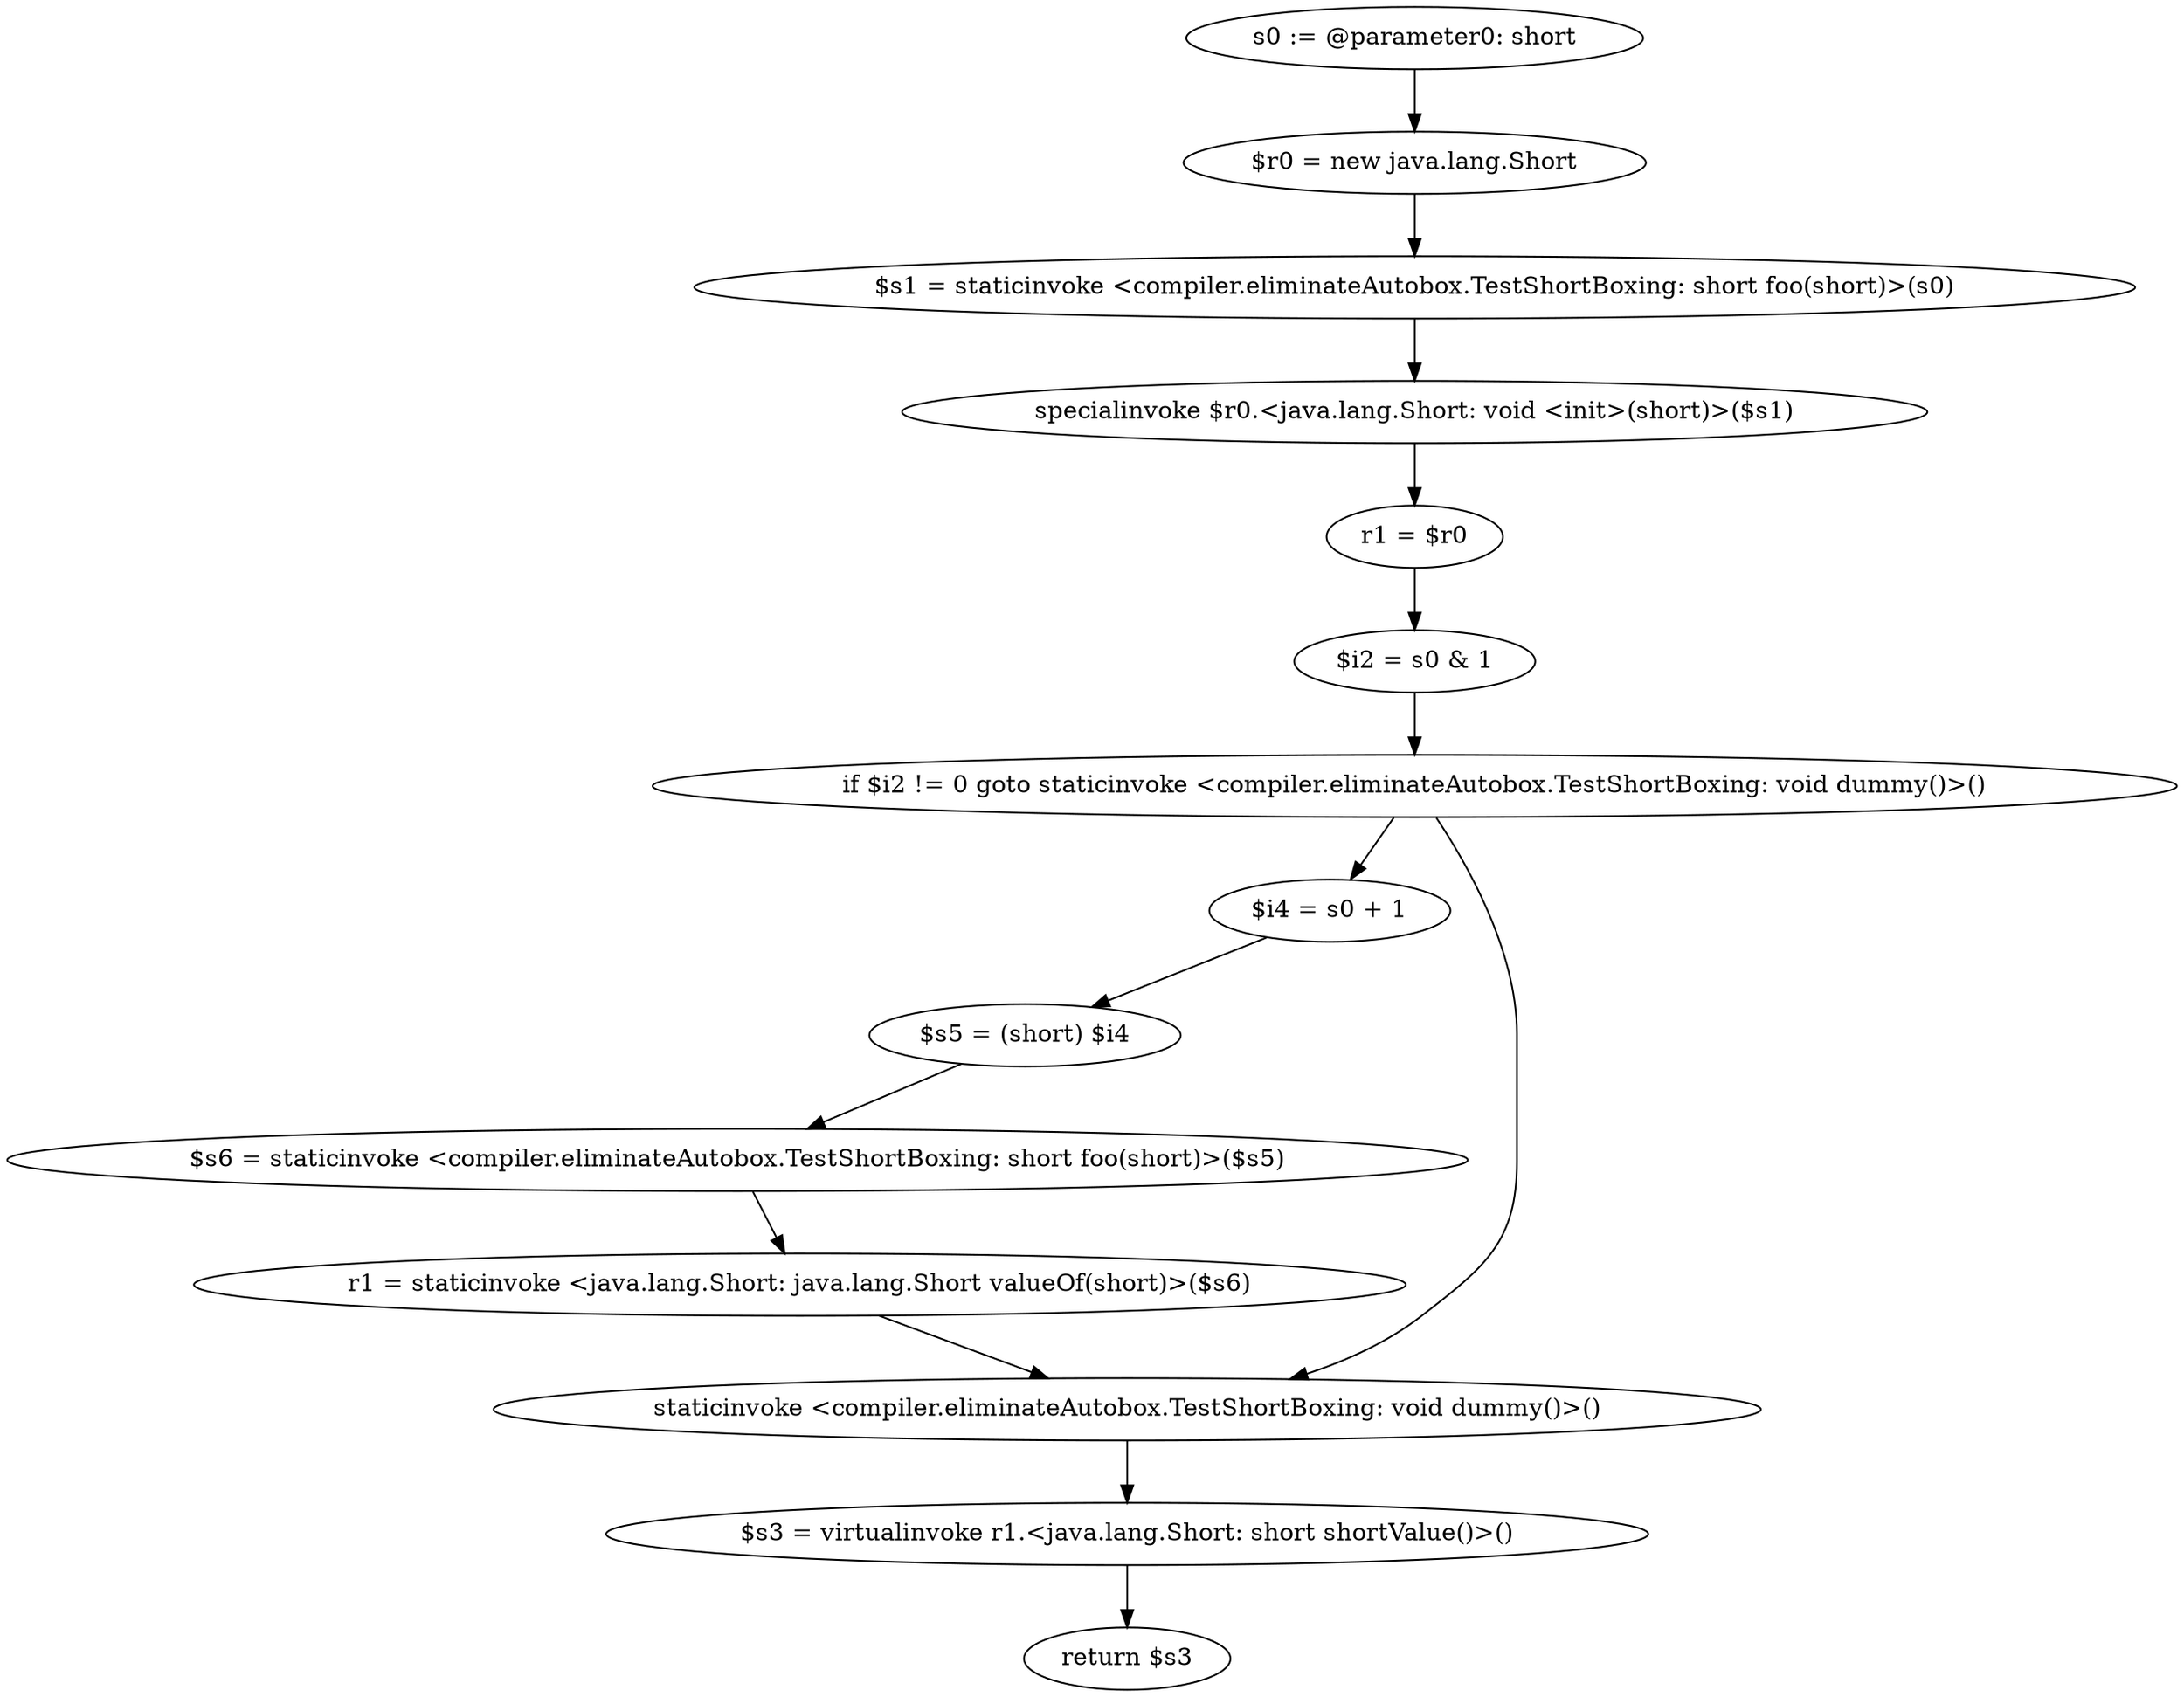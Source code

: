 digraph "unitGraph" {
    "s0 := @parameter0: short"
    "$r0 = new java.lang.Short"
    "$s1 = staticinvoke <compiler.eliminateAutobox.TestShortBoxing: short foo(short)>(s0)"
    "specialinvoke $r0.<java.lang.Short: void <init>(short)>($s1)"
    "r1 = $r0"
    "$i2 = s0 & 1"
    "if $i2 != 0 goto staticinvoke <compiler.eliminateAutobox.TestShortBoxing: void dummy()>()"
    "$i4 = s0 + 1"
    "$s5 = (short) $i4"
    "$s6 = staticinvoke <compiler.eliminateAutobox.TestShortBoxing: short foo(short)>($s5)"
    "r1 = staticinvoke <java.lang.Short: java.lang.Short valueOf(short)>($s6)"
    "staticinvoke <compiler.eliminateAutobox.TestShortBoxing: void dummy()>()"
    "$s3 = virtualinvoke r1.<java.lang.Short: short shortValue()>()"
    "return $s3"
    "s0 := @parameter0: short"->"$r0 = new java.lang.Short";
    "$r0 = new java.lang.Short"->"$s1 = staticinvoke <compiler.eliminateAutobox.TestShortBoxing: short foo(short)>(s0)";
    "$s1 = staticinvoke <compiler.eliminateAutobox.TestShortBoxing: short foo(short)>(s0)"->"specialinvoke $r0.<java.lang.Short: void <init>(short)>($s1)";
    "specialinvoke $r0.<java.lang.Short: void <init>(short)>($s1)"->"r1 = $r0";
    "r1 = $r0"->"$i2 = s0 & 1";
    "$i2 = s0 & 1"->"if $i2 != 0 goto staticinvoke <compiler.eliminateAutobox.TestShortBoxing: void dummy()>()";
    "if $i2 != 0 goto staticinvoke <compiler.eliminateAutobox.TestShortBoxing: void dummy()>()"->"$i4 = s0 + 1";
    "if $i2 != 0 goto staticinvoke <compiler.eliminateAutobox.TestShortBoxing: void dummy()>()"->"staticinvoke <compiler.eliminateAutobox.TestShortBoxing: void dummy()>()";
    "$i4 = s0 + 1"->"$s5 = (short) $i4";
    "$s5 = (short) $i4"->"$s6 = staticinvoke <compiler.eliminateAutobox.TestShortBoxing: short foo(short)>($s5)";
    "$s6 = staticinvoke <compiler.eliminateAutobox.TestShortBoxing: short foo(short)>($s5)"->"r1 = staticinvoke <java.lang.Short: java.lang.Short valueOf(short)>($s6)";
    "r1 = staticinvoke <java.lang.Short: java.lang.Short valueOf(short)>($s6)"->"staticinvoke <compiler.eliminateAutobox.TestShortBoxing: void dummy()>()";
    "staticinvoke <compiler.eliminateAutobox.TestShortBoxing: void dummy()>()"->"$s3 = virtualinvoke r1.<java.lang.Short: short shortValue()>()";
    "$s3 = virtualinvoke r1.<java.lang.Short: short shortValue()>()"->"return $s3";
}
